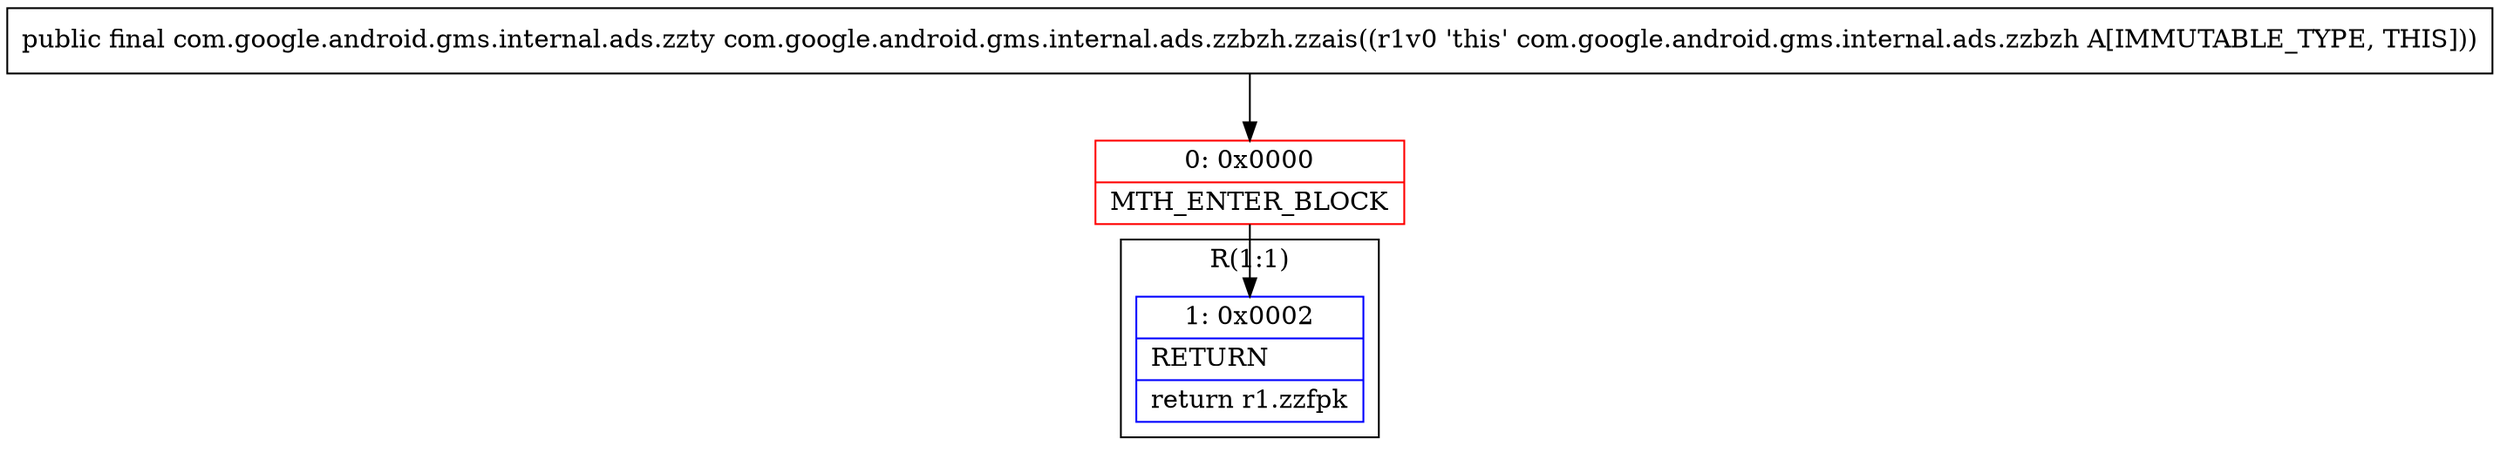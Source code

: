 digraph "CFG forcom.google.android.gms.internal.ads.zzbzh.zzais()Lcom\/google\/android\/gms\/internal\/ads\/zzty;" {
subgraph cluster_Region_187806338 {
label = "R(1:1)";
node [shape=record,color=blue];
Node_1 [shape=record,label="{1\:\ 0x0002|RETURN\l|return r1.zzfpk\l}"];
}
Node_0 [shape=record,color=red,label="{0\:\ 0x0000|MTH_ENTER_BLOCK\l}"];
MethodNode[shape=record,label="{public final com.google.android.gms.internal.ads.zzty com.google.android.gms.internal.ads.zzbzh.zzais((r1v0 'this' com.google.android.gms.internal.ads.zzbzh A[IMMUTABLE_TYPE, THIS])) }"];
MethodNode -> Node_0;
Node_0 -> Node_1;
}

